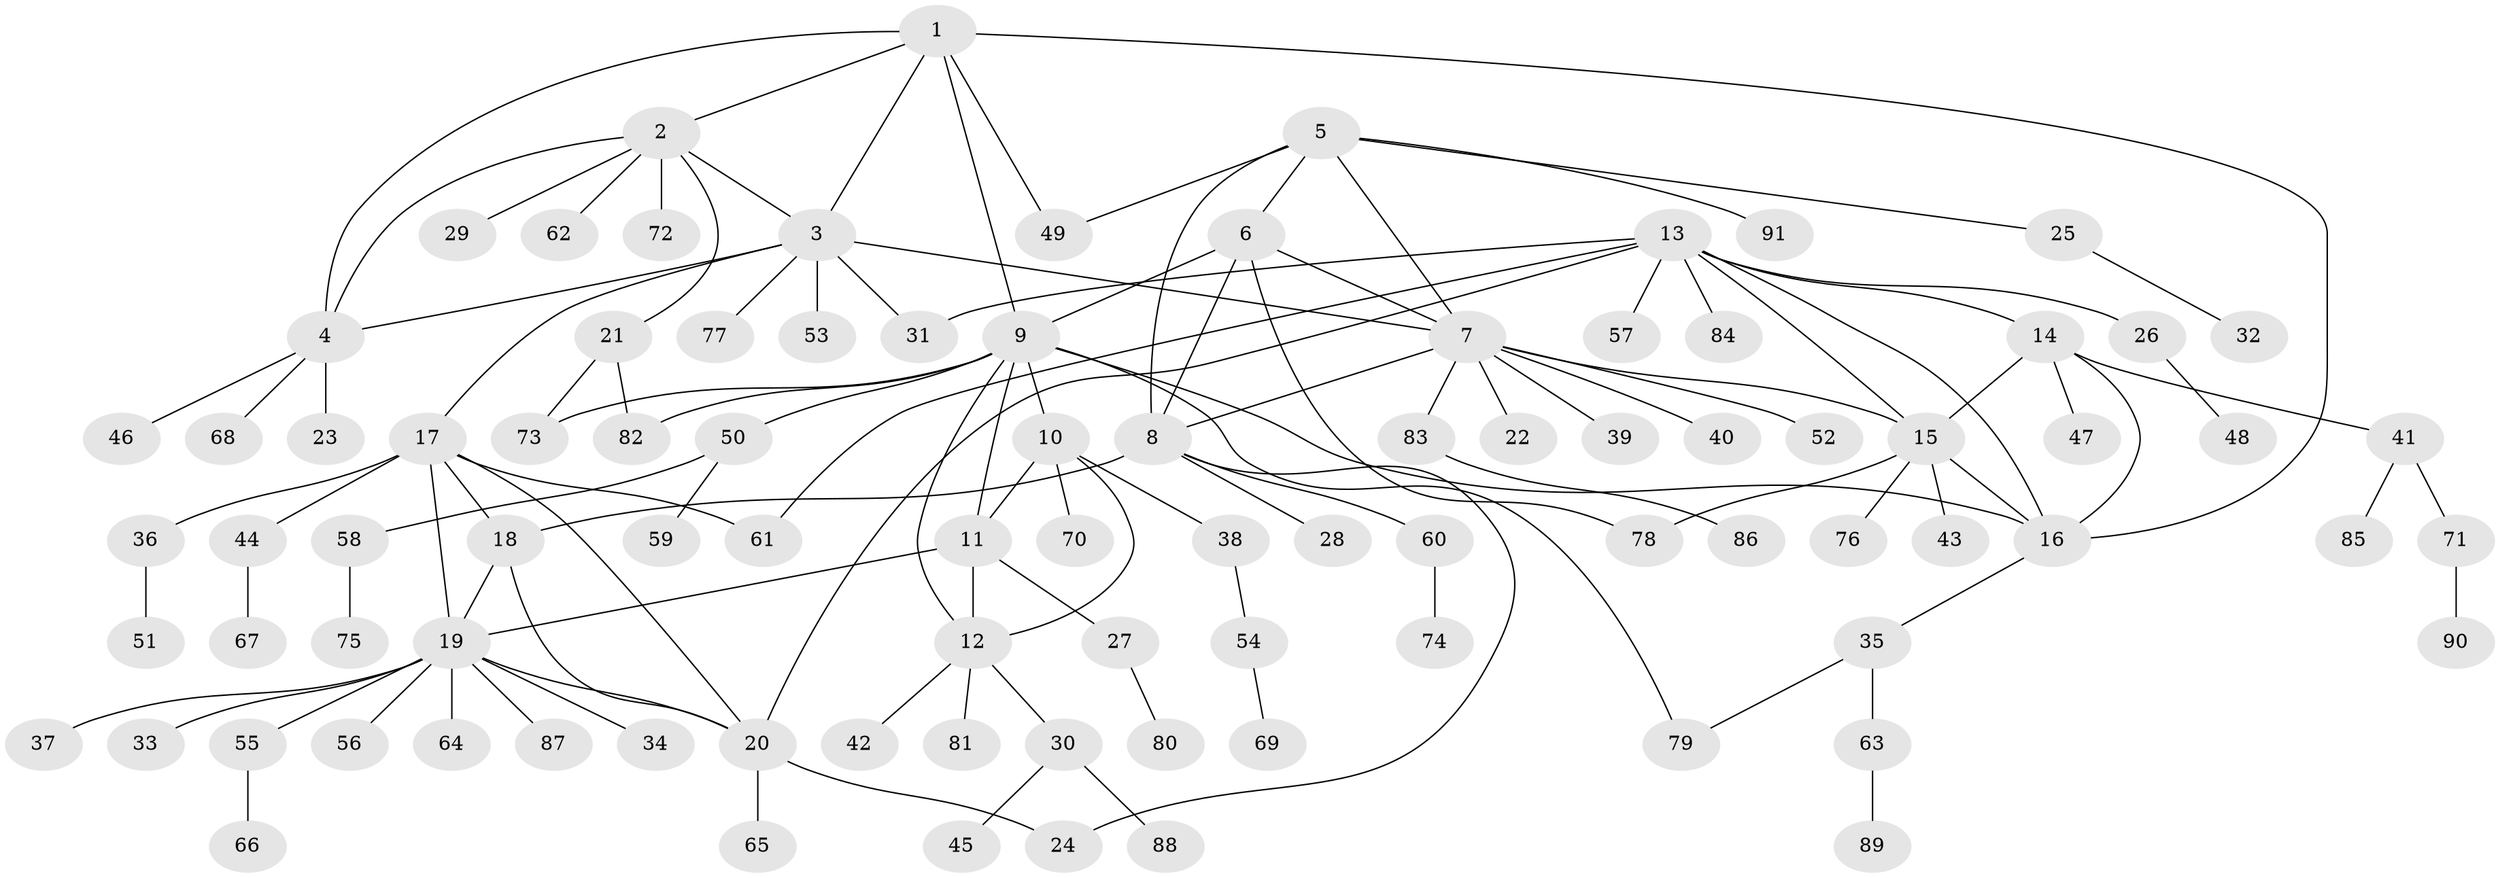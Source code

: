 // coarse degree distribution, {10: 0.018518518518518517, 7: 0.018518518518518517, 6: 0.018518518518518517, 5: 0.037037037037037035, 9: 0.018518518518518517, 11: 0.05555555555555555, 4: 0.018518518518518517, 1: 0.7222222222222222, 2: 0.09259259259259259}
// Generated by graph-tools (version 1.1) at 2025/58/03/04/25 21:58:08]
// undirected, 91 vertices, 119 edges
graph export_dot {
graph [start="1"]
  node [color=gray90,style=filled];
  1;
  2;
  3;
  4;
  5;
  6;
  7;
  8;
  9;
  10;
  11;
  12;
  13;
  14;
  15;
  16;
  17;
  18;
  19;
  20;
  21;
  22;
  23;
  24;
  25;
  26;
  27;
  28;
  29;
  30;
  31;
  32;
  33;
  34;
  35;
  36;
  37;
  38;
  39;
  40;
  41;
  42;
  43;
  44;
  45;
  46;
  47;
  48;
  49;
  50;
  51;
  52;
  53;
  54;
  55;
  56;
  57;
  58;
  59;
  60;
  61;
  62;
  63;
  64;
  65;
  66;
  67;
  68;
  69;
  70;
  71;
  72;
  73;
  74;
  75;
  76;
  77;
  78;
  79;
  80;
  81;
  82;
  83;
  84;
  85;
  86;
  87;
  88;
  89;
  90;
  91;
  1 -- 2;
  1 -- 3;
  1 -- 4;
  1 -- 9;
  1 -- 16;
  1 -- 49;
  2 -- 3;
  2 -- 4;
  2 -- 21;
  2 -- 29;
  2 -- 62;
  2 -- 72;
  3 -- 4;
  3 -- 7;
  3 -- 17;
  3 -- 31;
  3 -- 53;
  3 -- 77;
  4 -- 23;
  4 -- 46;
  4 -- 68;
  5 -- 6;
  5 -- 7;
  5 -- 8;
  5 -- 25;
  5 -- 49;
  5 -- 91;
  6 -- 7;
  6 -- 8;
  6 -- 9;
  6 -- 78;
  7 -- 8;
  7 -- 15;
  7 -- 22;
  7 -- 39;
  7 -- 40;
  7 -- 52;
  7 -- 83;
  8 -- 18;
  8 -- 24;
  8 -- 28;
  8 -- 60;
  9 -- 10;
  9 -- 11;
  9 -- 12;
  9 -- 16;
  9 -- 50;
  9 -- 73;
  9 -- 79;
  9 -- 82;
  10 -- 11;
  10 -- 12;
  10 -- 38;
  10 -- 70;
  11 -- 12;
  11 -- 19;
  11 -- 27;
  12 -- 30;
  12 -- 42;
  12 -- 81;
  13 -- 14;
  13 -- 15;
  13 -- 16;
  13 -- 20;
  13 -- 26;
  13 -- 31;
  13 -- 57;
  13 -- 61;
  13 -- 84;
  14 -- 15;
  14 -- 16;
  14 -- 41;
  14 -- 47;
  15 -- 16;
  15 -- 43;
  15 -- 76;
  15 -- 78;
  16 -- 35;
  17 -- 18;
  17 -- 19;
  17 -- 20;
  17 -- 36;
  17 -- 44;
  17 -- 61;
  18 -- 19;
  18 -- 20;
  19 -- 20;
  19 -- 33;
  19 -- 34;
  19 -- 37;
  19 -- 55;
  19 -- 56;
  19 -- 64;
  19 -- 87;
  20 -- 24;
  20 -- 65;
  21 -- 73;
  21 -- 82;
  25 -- 32;
  26 -- 48;
  27 -- 80;
  30 -- 45;
  30 -- 88;
  35 -- 63;
  35 -- 79;
  36 -- 51;
  38 -- 54;
  41 -- 71;
  41 -- 85;
  44 -- 67;
  50 -- 58;
  50 -- 59;
  54 -- 69;
  55 -- 66;
  58 -- 75;
  60 -- 74;
  63 -- 89;
  71 -- 90;
  83 -- 86;
}
